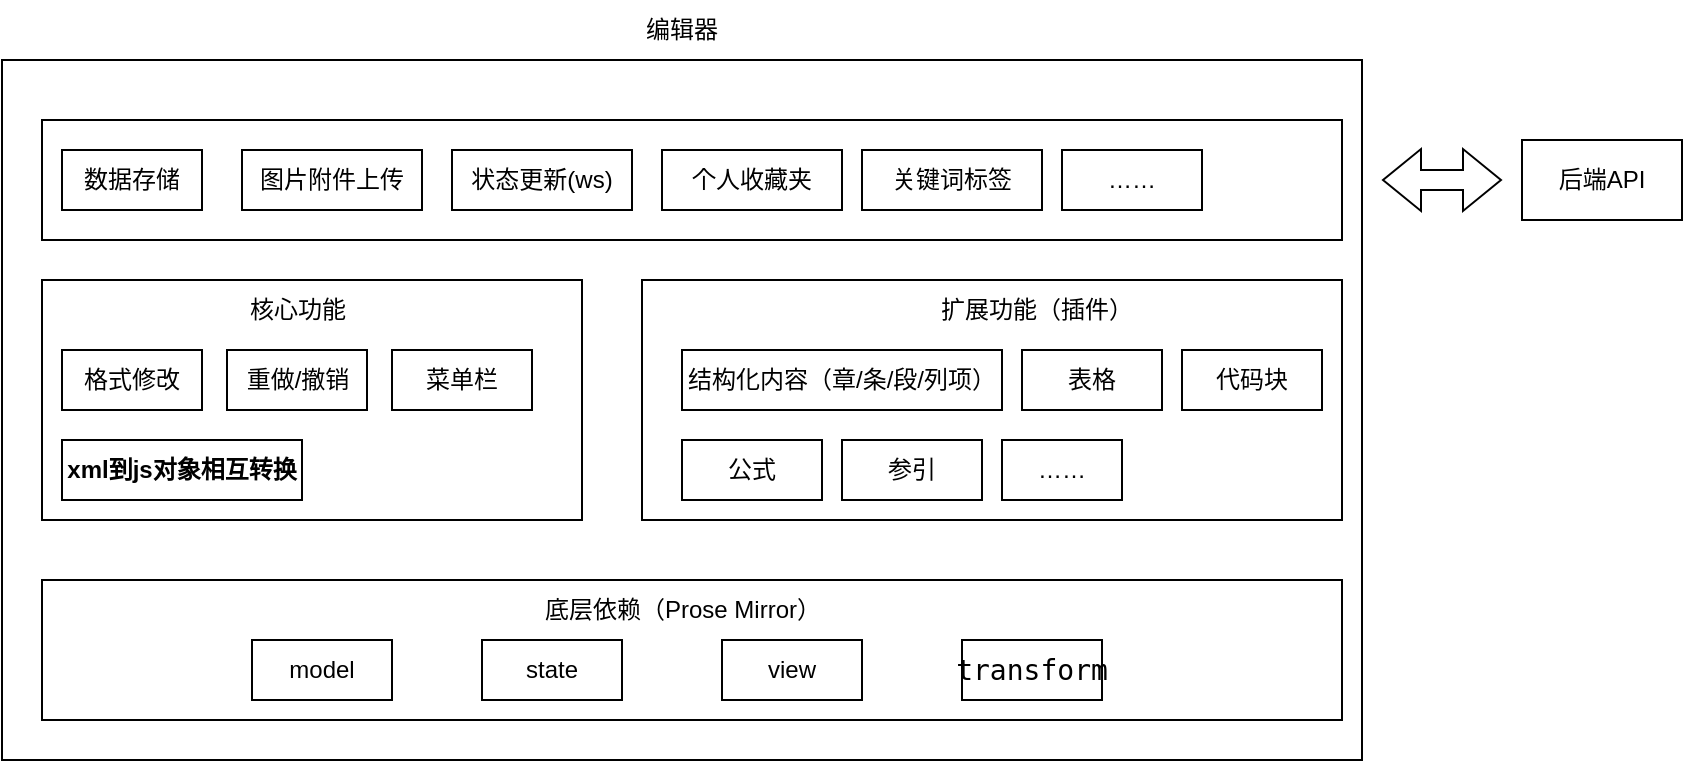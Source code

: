 <mxfile version="20.8.20" type="github"><diagram id="0509V3mTwbxdhPb4zLLX" name="第 1 页"><mxGraphModel dx="1195" dy="630" grid="1" gridSize="10" guides="1" tooltips="1" connect="1" arrows="1" fold="1" page="1" pageScale="1" pageWidth="827" pageHeight="1169" math="0" shadow="0"><root><mxCell id="0"/><mxCell id="1" parent="0"/><mxCell id="Y-pMBVot5XhCCvnGTpqG-1" value="" style="rounded=0;whiteSpace=wrap;html=1;" vertex="1" parent="1"><mxGeometry x="80" y="130" width="680" height="350" as="geometry"/></mxCell><mxCell id="Y-pMBVot5XhCCvnGTpqG-2" value="编辑器" style="text;html=1;strokeColor=none;fillColor=none;align=center;verticalAlign=middle;whiteSpace=wrap;rounded=0;" vertex="1" parent="1"><mxGeometry x="390" y="100" width="60" height="30" as="geometry"/></mxCell><mxCell id="Y-pMBVot5XhCCvnGTpqG-3" value="" style="rounded=0;whiteSpace=wrap;html=1;" vertex="1" parent="1"><mxGeometry x="100" y="390" width="650" height="70" as="geometry"/></mxCell><mxCell id="Y-pMBVot5XhCCvnGTpqG-4" value="底层依赖（Prose Mirror）" style="text;html=1;strokeColor=none;fillColor=none;align=center;verticalAlign=middle;whiteSpace=wrap;rounded=0;" vertex="1" parent="1"><mxGeometry x="348.75" y="390" width="142.5" height="30" as="geometry"/></mxCell><mxCell id="Y-pMBVot5XhCCvnGTpqG-5" value="model" style="rounded=0;whiteSpace=wrap;html=1;" vertex="1" parent="1"><mxGeometry x="205" y="420" width="70" height="30" as="geometry"/></mxCell><mxCell id="Y-pMBVot5XhCCvnGTpqG-6" value="state" style="rounded=0;whiteSpace=wrap;html=1;" vertex="1" parent="1"><mxGeometry x="320" y="420" width="70" height="30" as="geometry"/></mxCell><mxCell id="Y-pMBVot5XhCCvnGTpqG-7" value="view" style="rounded=0;whiteSpace=wrap;html=1;" vertex="1" parent="1"><mxGeometry x="440" y="420" width="70" height="30" as="geometry"/></mxCell><mxCell id="Y-pMBVot5XhCCvnGTpqG-8" value="&lt;font face=&quot;monospace&quot;&gt;&lt;span style=&quot;font-size: 14px;&quot;&gt;transform&lt;/span&gt;&lt;/font&gt;" style="rounded=0;whiteSpace=wrap;html=1;" vertex="1" parent="1"><mxGeometry x="560" y="420" width="70" height="30" as="geometry"/></mxCell><mxCell id="Y-pMBVot5XhCCvnGTpqG-9" value="" style="rounded=0;whiteSpace=wrap;html=1;" vertex="1" parent="1"><mxGeometry x="100" y="240" width="270" height="120" as="geometry"/></mxCell><mxCell id="Y-pMBVot5XhCCvnGTpqG-10" value="格式修改" style="rounded=0;whiteSpace=wrap;html=1;" vertex="1" parent="1"><mxGeometry x="110" y="275" width="70" height="30" as="geometry"/></mxCell><mxCell id="Y-pMBVot5XhCCvnGTpqG-11" value="核心功能" style="text;html=1;strokeColor=none;fillColor=none;align=center;verticalAlign=middle;whiteSpace=wrap;rounded=0;" vertex="1" parent="1"><mxGeometry x="197.5" y="240" width="60" height="30" as="geometry"/></mxCell><mxCell id="Y-pMBVot5XhCCvnGTpqG-12" value="重做/撤销" style="rounded=0;whiteSpace=wrap;html=1;" vertex="1" parent="1"><mxGeometry x="192.5" y="275" width="70" height="30" as="geometry"/></mxCell><mxCell id="Y-pMBVot5XhCCvnGTpqG-13" value="菜单栏" style="rounded=0;whiteSpace=wrap;html=1;" vertex="1" parent="1"><mxGeometry x="275" y="275" width="70" height="30" as="geometry"/></mxCell><mxCell id="Y-pMBVot5XhCCvnGTpqG-14" value="" style="rounded=0;whiteSpace=wrap;html=1;" vertex="1" parent="1"><mxGeometry x="400" y="240" width="350" height="120" as="geometry"/></mxCell><mxCell id="Y-pMBVot5XhCCvnGTpqG-15" value="扩展功能（插件）" style="text;html=1;strokeColor=none;fillColor=none;align=center;verticalAlign=middle;whiteSpace=wrap;rounded=0;" vertex="1" parent="1"><mxGeometry x="545" y="240" width="105" height="30" as="geometry"/></mxCell><mxCell id="Y-pMBVot5XhCCvnGTpqG-16" value="表格" style="rounded=0;whiteSpace=wrap;html=1;" vertex="1" parent="1"><mxGeometry x="590" y="275" width="70" height="30" as="geometry"/></mxCell><mxCell id="Y-pMBVot5XhCCvnGTpqG-17" value="代码块" style="rounded=0;whiteSpace=wrap;html=1;" vertex="1" parent="1"><mxGeometry x="670" y="275" width="70" height="30" as="geometry"/></mxCell><mxCell id="Y-pMBVot5XhCCvnGTpqG-19" value="&lt;b&gt;xml到js对象相互转换&lt;/b&gt;" style="rounded=0;whiteSpace=wrap;html=1;" vertex="1" parent="1"><mxGeometry x="110" y="320" width="120" height="30" as="geometry"/></mxCell><mxCell id="Y-pMBVot5XhCCvnGTpqG-20" value="公式" style="rounded=0;whiteSpace=wrap;html=1;" vertex="1" parent="1"><mxGeometry x="420" y="320" width="70" height="30" as="geometry"/></mxCell><mxCell id="Y-pMBVot5XhCCvnGTpqG-21" value="结构化内容（章/条/段/列项）" style="rounded=0;whiteSpace=wrap;html=1;" vertex="1" parent="1"><mxGeometry x="420" y="275" width="160" height="30" as="geometry"/></mxCell><mxCell id="Y-pMBVot5XhCCvnGTpqG-22" value="参引" style="rounded=0;whiteSpace=wrap;html=1;" vertex="1" parent="1"><mxGeometry x="500" y="320" width="70" height="30" as="geometry"/></mxCell><mxCell id="Y-pMBVot5XhCCvnGTpqG-27" value="" style="shape=flexArrow;endArrow=classic;startArrow=classic;html=1;rounded=0;" edge="1" parent="1"><mxGeometry width="100" height="100" relative="1" as="geometry"><mxPoint x="770" y="190" as="sourcePoint"/><mxPoint x="830" y="190" as="targetPoint"/></mxGeometry></mxCell><mxCell id="Y-pMBVot5XhCCvnGTpqG-28" value="后端API" style="rounded=0;whiteSpace=wrap;html=1;" vertex="1" parent="1"><mxGeometry x="840" y="170" width="80" height="40" as="geometry"/></mxCell><mxCell id="Y-pMBVot5XhCCvnGTpqG-29" value="" style="rounded=0;whiteSpace=wrap;html=1;" vertex="1" parent="1"><mxGeometry x="100" y="160" width="650" height="60" as="geometry"/></mxCell><mxCell id="Y-pMBVot5XhCCvnGTpqG-30" value="数据存储" style="rounded=0;whiteSpace=wrap;html=1;" vertex="1" parent="1"><mxGeometry x="110" y="175" width="70" height="30" as="geometry"/></mxCell><mxCell id="Y-pMBVot5XhCCvnGTpqG-31" value="图片附件上传" style="rounded=0;whiteSpace=wrap;html=1;" vertex="1" parent="1"><mxGeometry x="200" y="175" width="90" height="30" as="geometry"/></mxCell><mxCell id="Y-pMBVot5XhCCvnGTpqG-32" value="状态更新(ws)" style="rounded=0;whiteSpace=wrap;html=1;" vertex="1" parent="1"><mxGeometry x="305" y="175" width="90" height="30" as="geometry"/></mxCell><mxCell id="Y-pMBVot5XhCCvnGTpqG-33" value="个人收藏夹" style="rounded=0;whiteSpace=wrap;html=1;" vertex="1" parent="1"><mxGeometry x="410" y="175" width="90" height="30" as="geometry"/></mxCell><mxCell id="Y-pMBVot5XhCCvnGTpqG-34" value="关键词标签" style="rounded=0;whiteSpace=wrap;html=1;" vertex="1" parent="1"><mxGeometry x="510" y="175" width="90" height="30" as="geometry"/></mxCell><mxCell id="Y-pMBVot5XhCCvnGTpqG-35" value="……" style="rounded=0;whiteSpace=wrap;html=1;" vertex="1" parent="1"><mxGeometry x="610" y="175" width="70" height="30" as="geometry"/></mxCell><mxCell id="Y-pMBVot5XhCCvnGTpqG-36" value="……" style="rounded=0;whiteSpace=wrap;html=1;" vertex="1" parent="1"><mxGeometry x="580" y="320" width="60" height="30" as="geometry"/></mxCell></root></mxGraphModel></diagram></mxfile>